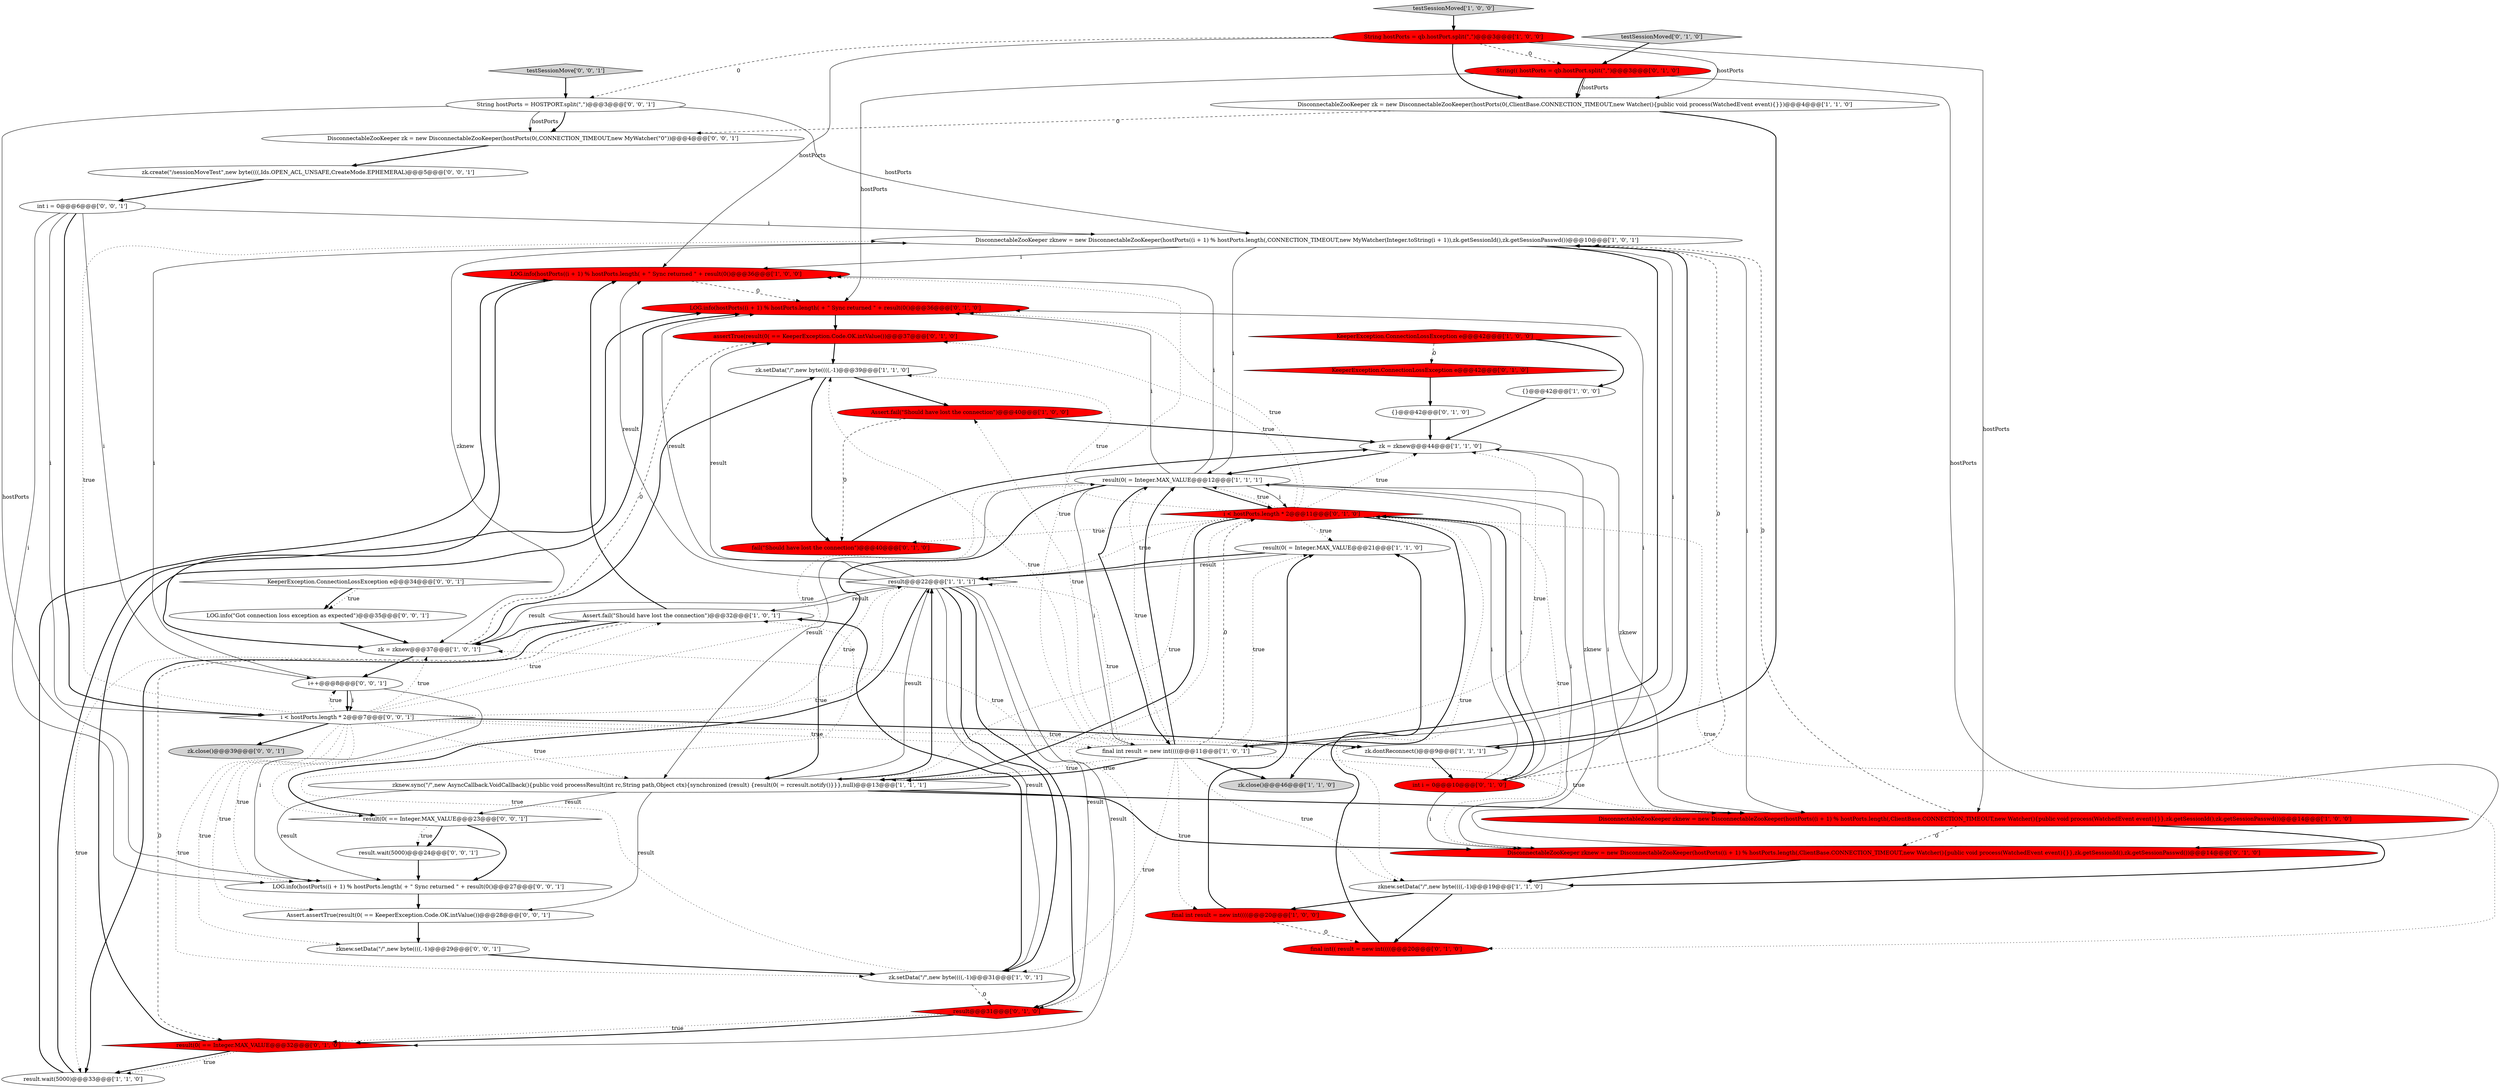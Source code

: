 digraph {
21 [style = filled, label = "DisconnectableZooKeeper zknew = new DisconnectableZooKeeper(hostPorts((i + 1) % hostPorts.length(,CONNECTION_TIMEOUT,new MyWatcher(Integer.toString(i + 1)),zk.getSessionId(),zk.getSessionPasswd())@@@10@@@['1', '0', '1']", fillcolor = white, shape = ellipse image = "AAA0AAABBB1BBB"];
27 [style = filled, label = "i < hostPorts.length * 2@@@11@@@['0', '1', '0']", fillcolor = red, shape = diamond image = "AAA1AAABBB2BBB"];
51 [style = filled, label = "Assert.assertTrue(result(0( == KeeperException.Code.OK.intValue())@@@28@@@['0', '0', '1']", fillcolor = white, shape = ellipse image = "AAA0AAABBB3BBB"];
48 [style = filled, label = "zk.create(\"/sessionMoveTest\",new byte((((,Ids.OPEN_ACL_UNSAFE,CreateMode.EPHEMERAL)@@@5@@@['0', '0', '1']", fillcolor = white, shape = ellipse image = "AAA0AAABBB3BBB"];
26 [style = filled, label = "result(0( == Integer.MAX_VALUE@@@32@@@['0', '1', '0']", fillcolor = red, shape = diamond image = "AAA1AAABBB2BBB"];
20 [style = filled, label = "Assert.fail(\"Should have lost the connection\")@@@40@@@['1', '0', '0']", fillcolor = red, shape = ellipse image = "AAA1AAABBB1BBB"];
33 [style = filled, label = "String(( hostPorts = qb.hostPort.split(\",\")@@@3@@@['0', '1', '0']", fillcolor = red, shape = ellipse image = "AAA1AAABBB2BBB"];
7 [style = filled, label = "result(0( = Integer.MAX_VALUE@@@21@@@['1', '1', '0']", fillcolor = white, shape = ellipse image = "AAA0AAABBB1BBB"];
25 [style = filled, label = "{}@@@42@@@['0', '1', '0']", fillcolor = white, shape = ellipse image = "AAA0AAABBB2BBB"];
23 [style = filled, label = "KeeperException.ConnectionLossException e@@@42@@@['1', '0', '0']", fillcolor = red, shape = diamond image = "AAA1AAABBB1BBB"];
4 [style = filled, label = "zk = zknew@@@44@@@['1', '1', '0']", fillcolor = white, shape = ellipse image = "AAA0AAABBB1BBB"];
6 [style = filled, label = "String hostPorts = qb.hostPort.split(\",\")@@@3@@@['1', '0', '0']", fillcolor = red, shape = ellipse image = "AAA1AAABBB1BBB"];
0 [style = filled, label = "result@@@22@@@['1', '1', '1']", fillcolor = white, shape = diamond image = "AAA0AAABBB1BBB"];
8 [style = filled, label = "zk.close()@@@46@@@['1', '1', '0']", fillcolor = lightgray, shape = ellipse image = "AAA0AAABBB1BBB"];
10 [style = filled, label = "Assert.fail(\"Should have lost the connection\")@@@32@@@['1', '0', '1']", fillcolor = white, shape = ellipse image = "AAA0AAABBB1BBB"];
35 [style = filled, label = "DisconnectableZooKeeper zknew = new DisconnectableZooKeeper(hostPorts((i + 1) % hostPorts.length(,ClientBase.CONNECTION_TIMEOUT,new Watcher(){public void process(WatchedEvent event){}},zk.getSessionId(),zk.getSessionPasswd())@@@14@@@['0', '1', '0']", fillcolor = red, shape = ellipse image = "AAA1AAABBB2BBB"];
40 [style = filled, label = "testSessionMove['0', '0', '1']", fillcolor = lightgray, shape = diamond image = "AAA0AAABBB3BBB"];
50 [style = filled, label = "LOG.info(hostPorts((i + 1) % hostPorts.length( + \" Sync returned \" + result(0()@@@27@@@['0', '0', '1']", fillcolor = white, shape = ellipse image = "AAA0AAABBB3BBB"];
28 [style = filled, label = "fail(\"Should have lost the connection\")@@@40@@@['0', '1', '0']", fillcolor = red, shape = ellipse image = "AAA1AAABBB2BBB"];
46 [style = filled, label = "zk.close()@@@39@@@['0', '0', '1']", fillcolor = lightgray, shape = ellipse image = "AAA0AAABBB3BBB"];
31 [style = filled, label = "assertTrue(result(0( == KeeperException.Code.OK.intValue())@@@37@@@['0', '1', '0']", fillcolor = red, shape = ellipse image = "AAA1AAABBB2BBB"];
15 [style = filled, label = "zknew.setData(\"/\",new byte((((,-1)@@@19@@@['1', '1', '0']", fillcolor = white, shape = ellipse image = "AAA0AAABBB1BBB"];
9 [style = filled, label = "LOG.info(hostPorts((i + 1) % hostPorts.length( + \" Sync returned \" + result(0()@@@36@@@['1', '0', '0']", fillcolor = red, shape = ellipse image = "AAA1AAABBB1BBB"];
29 [style = filled, label = "testSessionMoved['0', '1', '0']", fillcolor = lightgray, shape = diamond image = "AAA0AAABBB2BBB"];
24 [style = filled, label = "LOG.info(hostPorts((i + 1) % hostPorts.length( + \" Sync returned \" + result(0()@@@36@@@['0', '1', '0']", fillcolor = red, shape = ellipse image = "AAA1AAABBB2BBB"];
32 [style = filled, label = "final int(( result = new int((((@@@20@@@['0', '1', '0']", fillcolor = red, shape = ellipse image = "AAA1AAABBB2BBB"];
36 [style = filled, label = "KeeperException.ConnectionLossException e@@@42@@@['0', '1', '0']", fillcolor = red, shape = diamond image = "AAA1AAABBB2BBB"];
1 [style = filled, label = "result.wait(5000)@@@33@@@['1', '1', '0']", fillcolor = white, shape = ellipse image = "AAA0AAABBB1BBB"];
42 [style = filled, label = "zknew.setData(\"/\",new byte((((,-1)@@@29@@@['0', '0', '1']", fillcolor = white, shape = ellipse image = "AAA0AAABBB3BBB"];
5 [style = filled, label = "zk.setData(\"/\",new byte((((,-1)@@@39@@@['1', '1', '0']", fillcolor = white, shape = ellipse image = "AAA0AAABBB1BBB"];
14 [style = filled, label = "final int result = new int((((@@@20@@@['1', '0', '0']", fillcolor = red, shape = ellipse image = "AAA1AAABBB1BBB"];
13 [style = filled, label = "DisconnectableZooKeeper zk = new DisconnectableZooKeeper(hostPorts(0(,ClientBase.CONNECTION_TIMEOUT,new Watcher(){public void process(WatchedEvent event){}})@@@4@@@['1', '1', '0']", fillcolor = white, shape = ellipse image = "AAA0AAABBB1BBB"];
38 [style = filled, label = "String hostPorts = HOSTPORT.split(\",\")@@@3@@@['0', '0', '1']", fillcolor = white, shape = ellipse image = "AAA0AAABBB3BBB"];
49 [style = filled, label = "result.wait(5000)@@@24@@@['0', '0', '1']", fillcolor = white, shape = ellipse image = "AAA0AAABBB3BBB"];
30 [style = filled, label = "int i = 0@@@10@@@['0', '1', '0']", fillcolor = red, shape = ellipse image = "AAA1AAABBB2BBB"];
47 [style = filled, label = "i++@@@8@@@['0', '0', '1']", fillcolor = white, shape = ellipse image = "AAA0AAABBB3BBB"];
37 [style = filled, label = "result(0( == Integer.MAX_VALUE@@@23@@@['0', '0', '1']", fillcolor = white, shape = diamond image = "AAA0AAABBB3BBB"];
45 [style = filled, label = "LOG.info(\"Got connection loss exception as expected\")@@@35@@@['0', '0', '1']", fillcolor = white, shape = ellipse image = "AAA0AAABBB3BBB"];
16 [style = filled, label = "{}@@@42@@@['1', '0', '0']", fillcolor = white, shape = ellipse image = "AAA0AAABBB1BBB"];
34 [style = filled, label = "result@@@31@@@['0', '1', '0']", fillcolor = red, shape = diamond image = "AAA1AAABBB2BBB"];
41 [style = filled, label = "DisconnectableZooKeeper zk = new DisconnectableZooKeeper(hostPorts(0(,CONNECTION_TIMEOUT,new MyWatcher(\"0\"))@@@4@@@['0', '0', '1']", fillcolor = white, shape = ellipse image = "AAA0AAABBB3BBB"];
3 [style = filled, label = "zknew.sync(\"/\",new AsyncCallback.VoidCallback(){public void processResult(int rc,String path,Object ctx){synchronized (result) {result(0( = rcresult.notify()}}},null)@@@13@@@['1', '1', '1']", fillcolor = white, shape = ellipse image = "AAA0AAABBB1BBB"];
12 [style = filled, label = "zk = zknew@@@37@@@['1', '0', '1']", fillcolor = white, shape = ellipse image = "AAA0AAABBB1BBB"];
39 [style = filled, label = "int i = 0@@@6@@@['0', '0', '1']", fillcolor = white, shape = ellipse image = "AAA0AAABBB3BBB"];
11 [style = filled, label = "zk.dontReconnect()@@@9@@@['1', '1', '1']", fillcolor = white, shape = ellipse image = "AAA0AAABBB1BBB"];
22 [style = filled, label = "zk.setData(\"/\",new byte((((,-1)@@@31@@@['1', '0', '1']", fillcolor = white, shape = ellipse image = "AAA0AAABBB1BBB"];
17 [style = filled, label = "result(0( = Integer.MAX_VALUE@@@12@@@['1', '1', '1']", fillcolor = white, shape = ellipse image = "AAA0AAABBB1BBB"];
44 [style = filled, label = "i < hostPorts.length * 2@@@7@@@['0', '0', '1']", fillcolor = white, shape = diamond image = "AAA0AAABBB3BBB"];
18 [style = filled, label = "testSessionMoved['1', '0', '0']", fillcolor = lightgray, shape = diamond image = "AAA0AAABBB1BBB"];
19 [style = filled, label = "final int result = new int((((@@@11@@@['1', '0', '1']", fillcolor = white, shape = ellipse image = "AAA0AAABBB1BBB"];
2 [style = filled, label = "DisconnectableZooKeeper zknew = new DisconnectableZooKeeper(hostPorts((i + 1) % hostPorts.length(,ClientBase.CONNECTION_TIMEOUT,new Watcher(){public void process(WatchedEvent event){}},zk.getSessionId(),zk.getSessionPasswd())@@@14@@@['1', '0', '0']", fillcolor = red, shape = ellipse image = "AAA1AAABBB1BBB"];
43 [style = filled, label = "KeeperException.ConnectionLossException e@@@34@@@['0', '0', '1']", fillcolor = white, shape = diamond image = "AAA0AAABBB3BBB"];
39->44 [style = solid, label="i"];
19->27 [style = dashed, label="0"];
27->32 [style = dotted, label="true"];
0->10 [style = solid, label="result"];
44->21 [style = dotted, label="true"];
12->5 [style = bold, label=""];
37->49 [style = bold, label=""];
5->20 [style = bold, label=""];
0->31 [style = solid, label="result"];
12->31 [style = dashed, label="0"];
6->38 [style = dashed, label="0"];
17->35 [style = solid, label="i"];
38->41 [style = bold, label=""];
44->10 [style = dotted, label="true"];
27->15 [style = dotted, label="true"];
22->34 [style = dashed, label="0"];
5->28 [style = bold, label=""];
40->38 [style = bold, label=""];
44->12 [style = dotted, label="true"];
13->41 [style = dashed, label="0"];
48->39 [style = bold, label=""];
21->2 [style = solid, label="i"];
14->7 [style = bold, label=""];
34->26 [style = dotted, label="true"];
0->9 [style = solid, label="result"];
3->35 [style = bold, label=""];
21->30 [style = dashed, label="0"];
38->21 [style = solid, label="hostPorts"];
44->46 [style = bold, label=""];
3->37 [style = solid, label="result"];
41->48 [style = bold, label=""];
12->47 [style = bold, label=""];
34->26 [style = bold, label=""];
10->12 [style = bold, label=""];
33->24 [style = solid, label="hostPorts"];
2->15 [style = bold, label=""];
0->12 [style = solid, label="result"];
44->47 [style = dotted, label="true"];
0->24 [style = solid, label="result"];
10->1 [style = dotted, label="true"];
17->27 [style = bold, label=""];
27->35 [style = dotted, label="true"];
19->3 [style = bold, label=""];
44->3 [style = dotted, label="true"];
21->12 [style = solid, label="zknew"];
30->35 [style = solid, label="i"];
21->19 [style = bold, label=""];
19->17 [style = dotted, label="true"];
31->5 [style = bold, label=""];
26->1 [style = bold, label=""];
30->27 [style = bold, label=""];
7->0 [style = bold, label=""];
32->7 [style = bold, label=""];
27->24 [style = dotted, label="true"];
30->27 [style = solid, label="i"];
37->49 [style = dotted, label="true"];
39->21 [style = solid, label="i"];
26->24 [style = bold, label=""];
13->11 [style = bold, label=""];
33->13 [style = bold, label=""];
6->33 [style = dashed, label="0"];
43->45 [style = bold, label=""];
3->0 [style = bold, label=""];
44->11 [style = dotted, label="true"];
0->34 [style = bold, label=""];
36->25 [style = bold, label=""];
44->50 [style = dotted, label="true"];
3->2 [style = bold, label=""];
44->42 [style = dotted, label="true"];
2->21 [style = dashed, label="0"];
19->4 [style = dotted, label="true"];
19->3 [style = dotted, label="true"];
19->0 [style = dotted, label="true"];
0->22 [style = solid, label="result"];
19->9 [style = dotted, label="true"];
19->22 [style = dotted, label="true"];
26->1 [style = dotted, label="true"];
0->37 [style = dotted, label="true"];
47->21 [style = solid, label="i"];
47->44 [style = bold, label=""];
51->42 [style = bold, label=""];
42->22 [style = bold, label=""];
10->1 [style = bold, label=""];
33->13 [style = solid, label="hostPorts"];
30->24 [style = solid, label="i"];
27->8 [style = bold, label=""];
11->30 [style = bold, label=""];
4->17 [style = bold, label=""];
17->19 [style = solid, label="i"];
15->14 [style = bold, label=""];
35->15 [style = bold, label=""];
0->34 [style = solid, label="result"];
38->50 [style = solid, label="hostPorts"];
2->35 [style = dashed, label="0"];
2->4 [style = solid, label="zknew"];
11->21 [style = bold, label=""];
3->50 [style = solid, label="result"];
30->17 [style = solid, label="i"];
19->12 [style = dotted, label="true"];
33->35 [style = solid, label="hostPorts"];
19->17 [style = bold, label=""];
19->7 [style = dotted, label="true"];
19->15 [style = dotted, label="true"];
21->9 [style = solid, label="i"];
6->2 [style = solid, label="hostPorts"];
27->4 [style = dotted, label="true"];
44->51 [style = dotted, label="true"];
1->9 [style = bold, label=""];
49->50 [style = bold, label=""];
44->17 [style = dotted, label="true"];
44->0 [style = dotted, label="true"];
17->3 [style = solid, label="result"];
14->32 [style = dashed, label="0"];
44->22 [style = dotted, label="true"];
24->31 [style = bold, label=""];
47->50 [style = solid, label="i"];
7->0 [style = solid, label="result"];
3->0 [style = solid, label="result"];
18->6 [style = bold, label=""];
27->31 [style = dotted, label="true"];
6->13 [style = bold, label=""];
22->10 [style = bold, label=""];
17->3 [style = bold, label=""];
19->5 [style = dotted, label="true"];
17->24 [style = solid, label="i"];
35->4 [style = solid, label="zknew"];
10->9 [style = bold, label=""];
9->12 [style = bold, label=""];
27->17 [style = dotted, label="true"];
16->4 [style = bold, label=""];
17->27 [style = solid, label="i"];
19->14 [style = dotted, label="true"];
21->17 [style = solid, label="i"];
23->16 [style = bold, label=""];
22->10 [style = dotted, label="true"];
27->5 [style = dotted, label="true"];
39->44 [style = bold, label=""];
0->37 [style = bold, label=""];
9->24 [style = dashed, label="0"];
0->26 [style = solid, label="result"];
47->44 [style = solid, label="i"];
19->2 [style = dotted, label="true"];
21->19 [style = solid, label="i"];
19->20 [style = dotted, label="true"];
3->51 [style = solid, label="result"];
27->34 [style = dotted, label="true"];
27->3 [style = bold, label=""];
20->28 [style = dashed, label="0"];
25->4 [style = bold, label=""];
39->47 [style = solid, label="i"];
17->9 [style = solid, label="i"];
17->19 [style = bold, label=""];
19->8 [style = bold, label=""];
20->4 [style = bold, label=""];
45->12 [style = bold, label=""];
27->3 [style = dotted, label="true"];
23->36 [style = dashed, label="0"];
27->28 [style = dotted, label="true"];
38->41 [style = solid, label="hostPorts"];
29->33 [style = bold, label=""];
10->26 [style = dashed, label="0"];
27->7 [style = dotted, label="true"];
27->0 [style = dotted, label="true"];
43->45 [style = dotted, label="true"];
1->24 [style = bold, label=""];
50->51 [style = bold, label=""];
0->22 [style = bold, label=""];
6->13 [style = solid, label="hostPorts"];
6->9 [style = solid, label="hostPorts"];
44->11 [style = bold, label=""];
44->19 [style = dotted, label="true"];
17->2 [style = solid, label="i"];
15->32 [style = bold, label=""];
39->50 [style = solid, label="i"];
37->50 [style = bold, label=""];
28->4 [style = bold, label=""];
}
